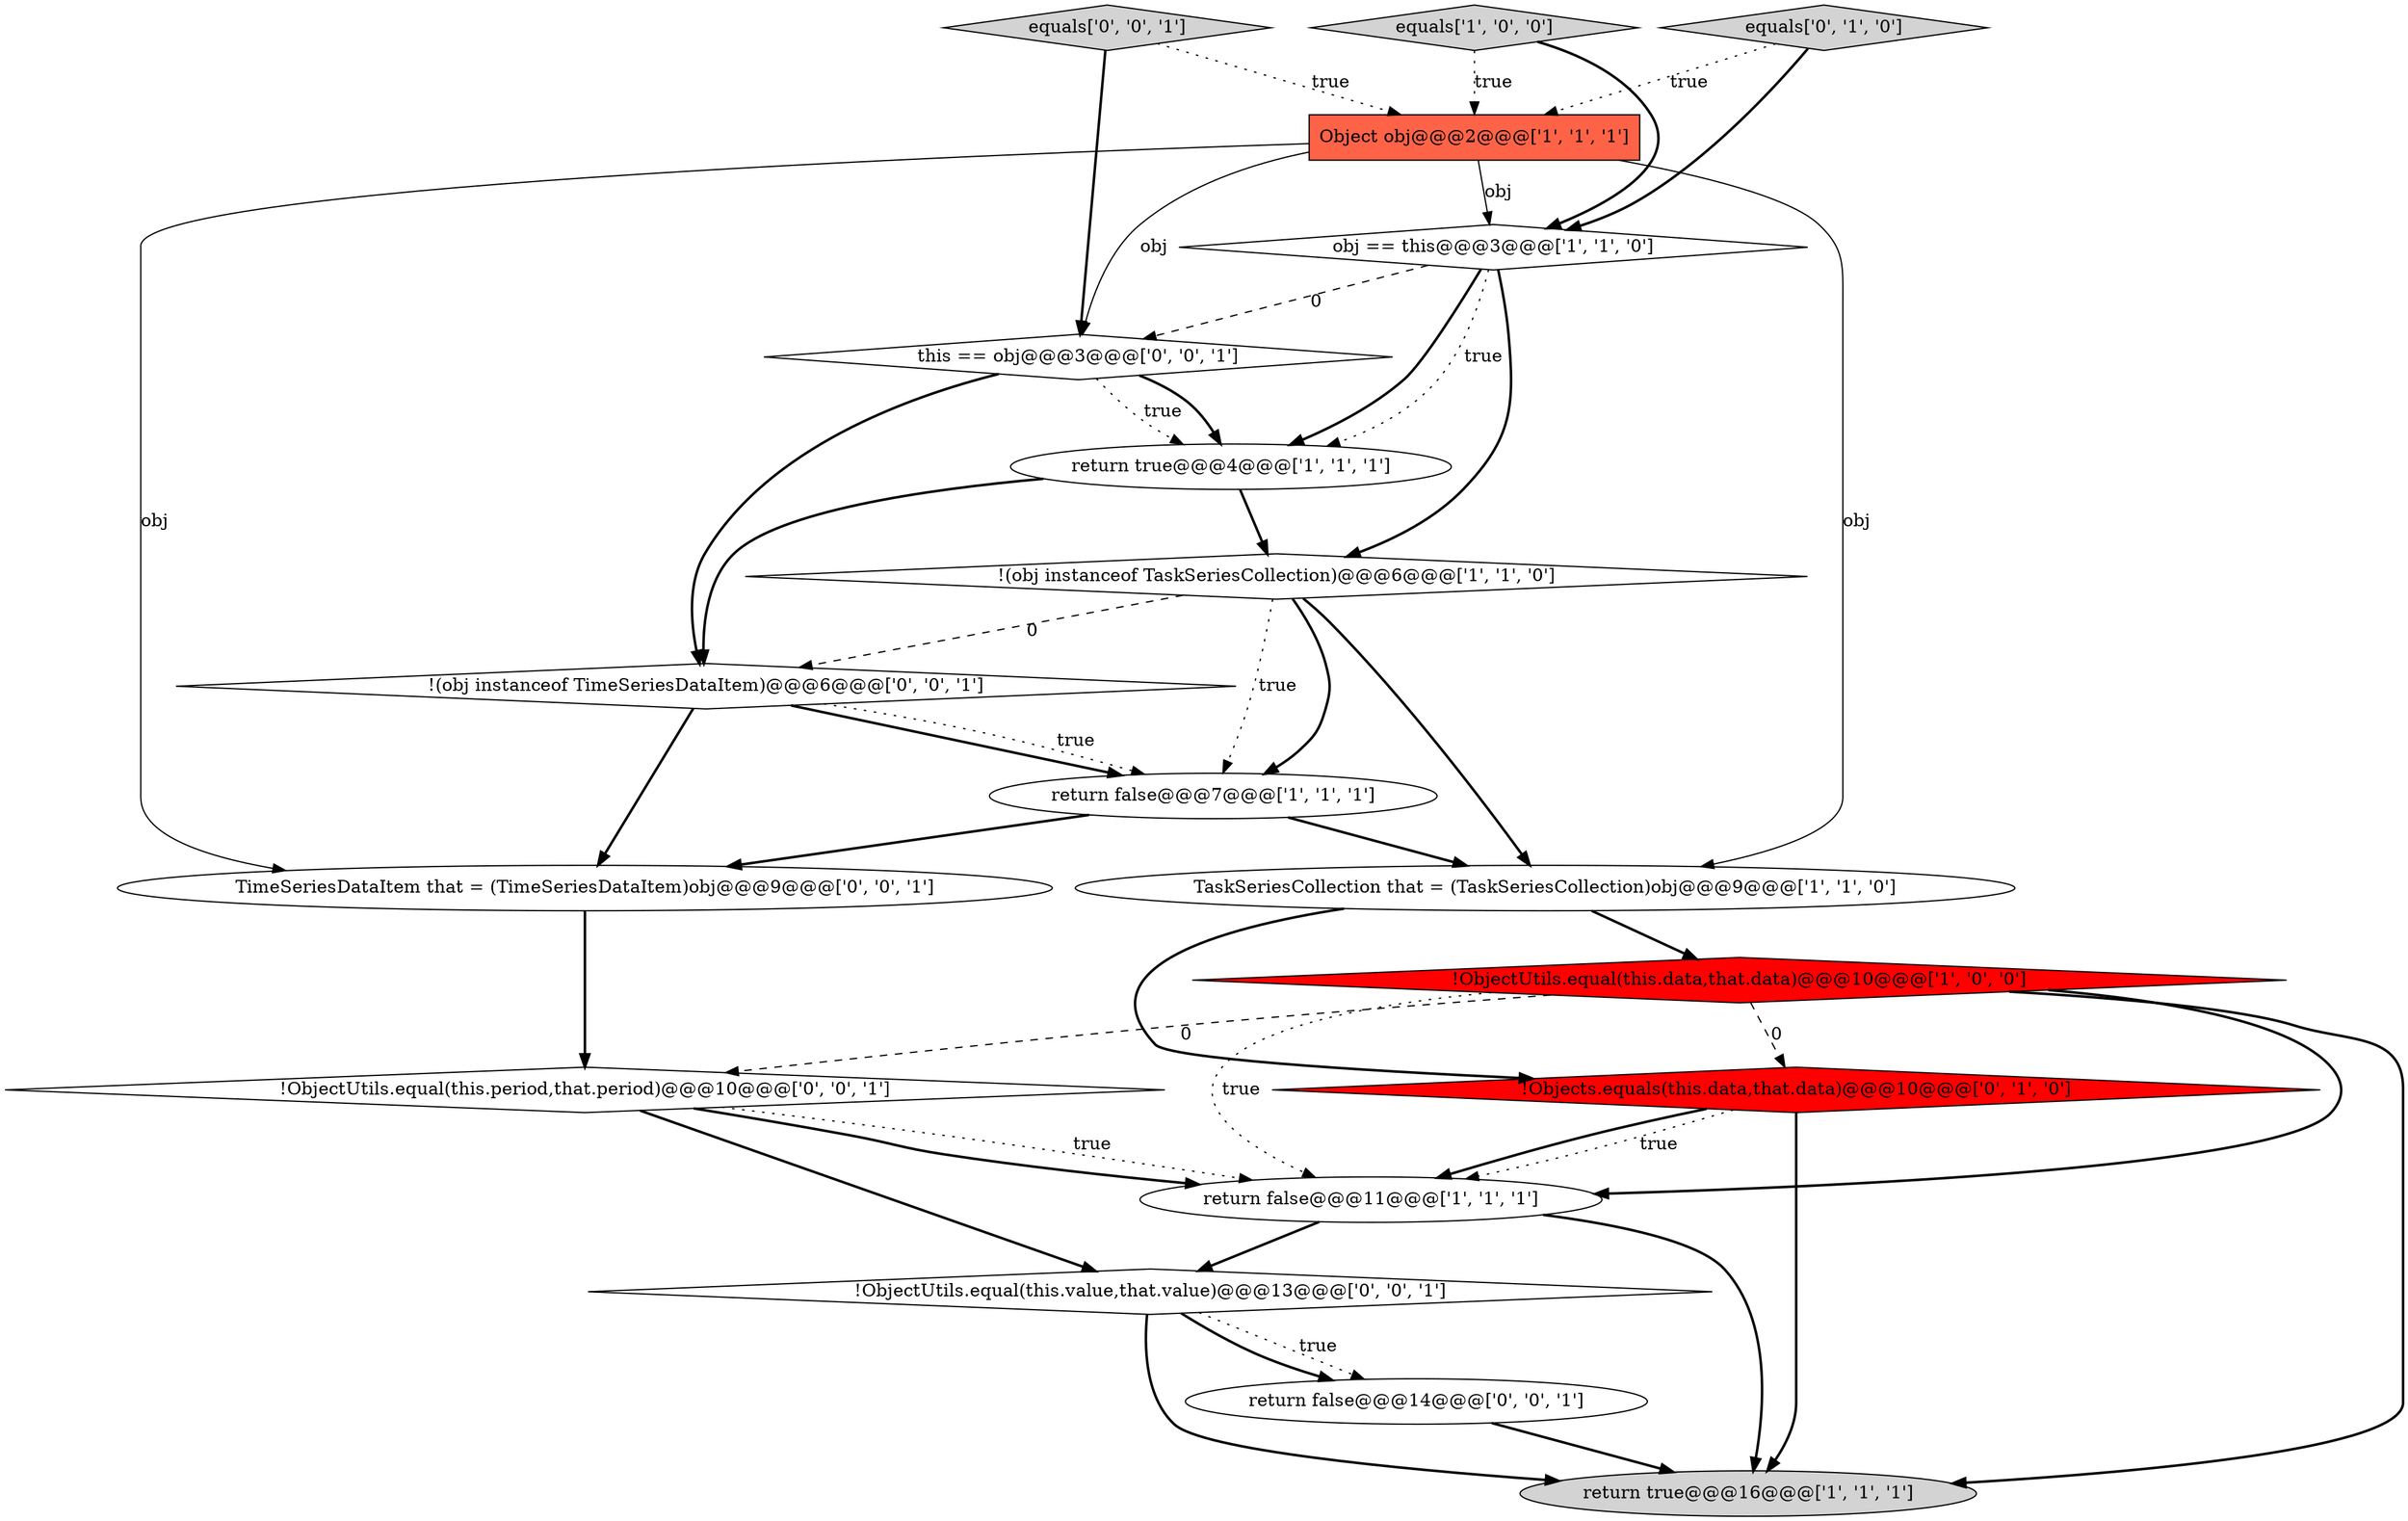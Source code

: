 digraph {
12 [style = filled, label = "return false@@@14@@@['0', '0', '1']", fillcolor = white, shape = ellipse image = "AAA0AAABBB3BBB"];
16 [style = filled, label = "this == obj@@@3@@@['0', '0', '1']", fillcolor = white, shape = diamond image = "AAA0AAABBB3BBB"];
1 [style = filled, label = "Object obj@@@2@@@['1', '1', '1']", fillcolor = tomato, shape = box image = "AAA0AAABBB1BBB"];
8 [style = filled, label = "!ObjectUtils.equal(this.data,that.data)@@@10@@@['1', '0', '0']", fillcolor = red, shape = diamond image = "AAA1AAABBB1BBB"];
13 [style = filled, label = "!ObjectUtils.equal(this.value,that.value)@@@13@@@['0', '0', '1']", fillcolor = white, shape = diamond image = "AAA0AAABBB3BBB"];
17 [style = filled, label = "!ObjectUtils.equal(this.period,that.period)@@@10@@@['0', '0', '1']", fillcolor = white, shape = diamond image = "AAA0AAABBB3BBB"];
0 [style = filled, label = "return false@@@11@@@['1', '1', '1']", fillcolor = white, shape = ellipse image = "AAA0AAABBB1BBB"];
3 [style = filled, label = "!(obj instanceof TaskSeriesCollection)@@@6@@@['1', '1', '0']", fillcolor = white, shape = diamond image = "AAA0AAABBB1BBB"];
6 [style = filled, label = "return true@@@16@@@['1', '1', '1']", fillcolor = lightgray, shape = ellipse image = "AAA0AAABBB1BBB"];
5 [style = filled, label = "return false@@@7@@@['1', '1', '1']", fillcolor = white, shape = ellipse image = "AAA0AAABBB1BBB"];
7 [style = filled, label = "return true@@@4@@@['1', '1', '1']", fillcolor = white, shape = ellipse image = "AAA0AAABBB1BBB"];
9 [style = filled, label = "obj == this@@@3@@@['1', '1', '0']", fillcolor = white, shape = diamond image = "AAA0AAABBB1BBB"];
15 [style = filled, label = "equals['0', '0', '1']", fillcolor = lightgray, shape = diamond image = "AAA0AAABBB3BBB"];
2 [style = filled, label = "TaskSeriesCollection that = (TaskSeriesCollection)obj@@@9@@@['1', '1', '0']", fillcolor = white, shape = ellipse image = "AAA0AAABBB1BBB"];
4 [style = filled, label = "equals['1', '0', '0']", fillcolor = lightgray, shape = diamond image = "AAA0AAABBB1BBB"];
18 [style = filled, label = "!(obj instanceof TimeSeriesDataItem)@@@6@@@['0', '0', '1']", fillcolor = white, shape = diamond image = "AAA0AAABBB3BBB"];
14 [style = filled, label = "TimeSeriesDataItem that = (TimeSeriesDataItem)obj@@@9@@@['0', '0', '1']", fillcolor = white, shape = ellipse image = "AAA0AAABBB3BBB"];
11 [style = filled, label = "equals['0', '1', '0']", fillcolor = lightgray, shape = diamond image = "AAA0AAABBB2BBB"];
10 [style = filled, label = "!Objects.equals(this.data,that.data)@@@10@@@['0', '1', '0']", fillcolor = red, shape = diamond image = "AAA1AAABBB2BBB"];
4->9 [style = bold, label=""];
17->0 [style = dotted, label="true"];
9->16 [style = dashed, label="0"];
16->18 [style = bold, label=""];
8->10 [style = dashed, label="0"];
0->13 [style = bold, label=""];
13->12 [style = dotted, label="true"];
4->1 [style = dotted, label="true"];
0->6 [style = bold, label=""];
11->1 [style = dotted, label="true"];
3->18 [style = dashed, label="0"];
16->7 [style = bold, label=""];
14->17 [style = bold, label=""];
8->6 [style = bold, label=""];
1->2 [style = solid, label="obj"];
5->14 [style = bold, label=""];
9->7 [style = bold, label=""];
2->10 [style = bold, label=""];
11->9 [style = bold, label=""];
12->6 [style = bold, label=""];
15->16 [style = bold, label=""];
10->6 [style = bold, label=""];
7->3 [style = bold, label=""];
8->0 [style = bold, label=""];
16->7 [style = dotted, label="true"];
5->2 [style = bold, label=""];
3->5 [style = bold, label=""];
1->14 [style = solid, label="obj"];
3->5 [style = dotted, label="true"];
17->0 [style = bold, label=""];
13->12 [style = bold, label=""];
3->2 [style = bold, label=""];
15->1 [style = dotted, label="true"];
18->5 [style = bold, label=""];
10->0 [style = bold, label=""];
1->16 [style = solid, label="obj"];
7->18 [style = bold, label=""];
9->3 [style = bold, label=""];
10->0 [style = dotted, label="true"];
8->17 [style = dashed, label="0"];
8->0 [style = dotted, label="true"];
18->5 [style = dotted, label="true"];
17->13 [style = bold, label=""];
13->6 [style = bold, label=""];
9->7 [style = dotted, label="true"];
1->9 [style = solid, label="obj"];
18->14 [style = bold, label=""];
2->8 [style = bold, label=""];
}
